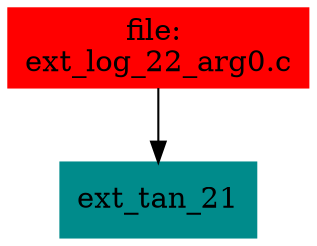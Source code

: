 digraph G {
node [shape=box]

0 [label="file: 
ext_log_22_arg0.c",color=red, style=filled]
1 [label="ext_tan_21",color=cyan4, style=filled]
0 -> 1


}


